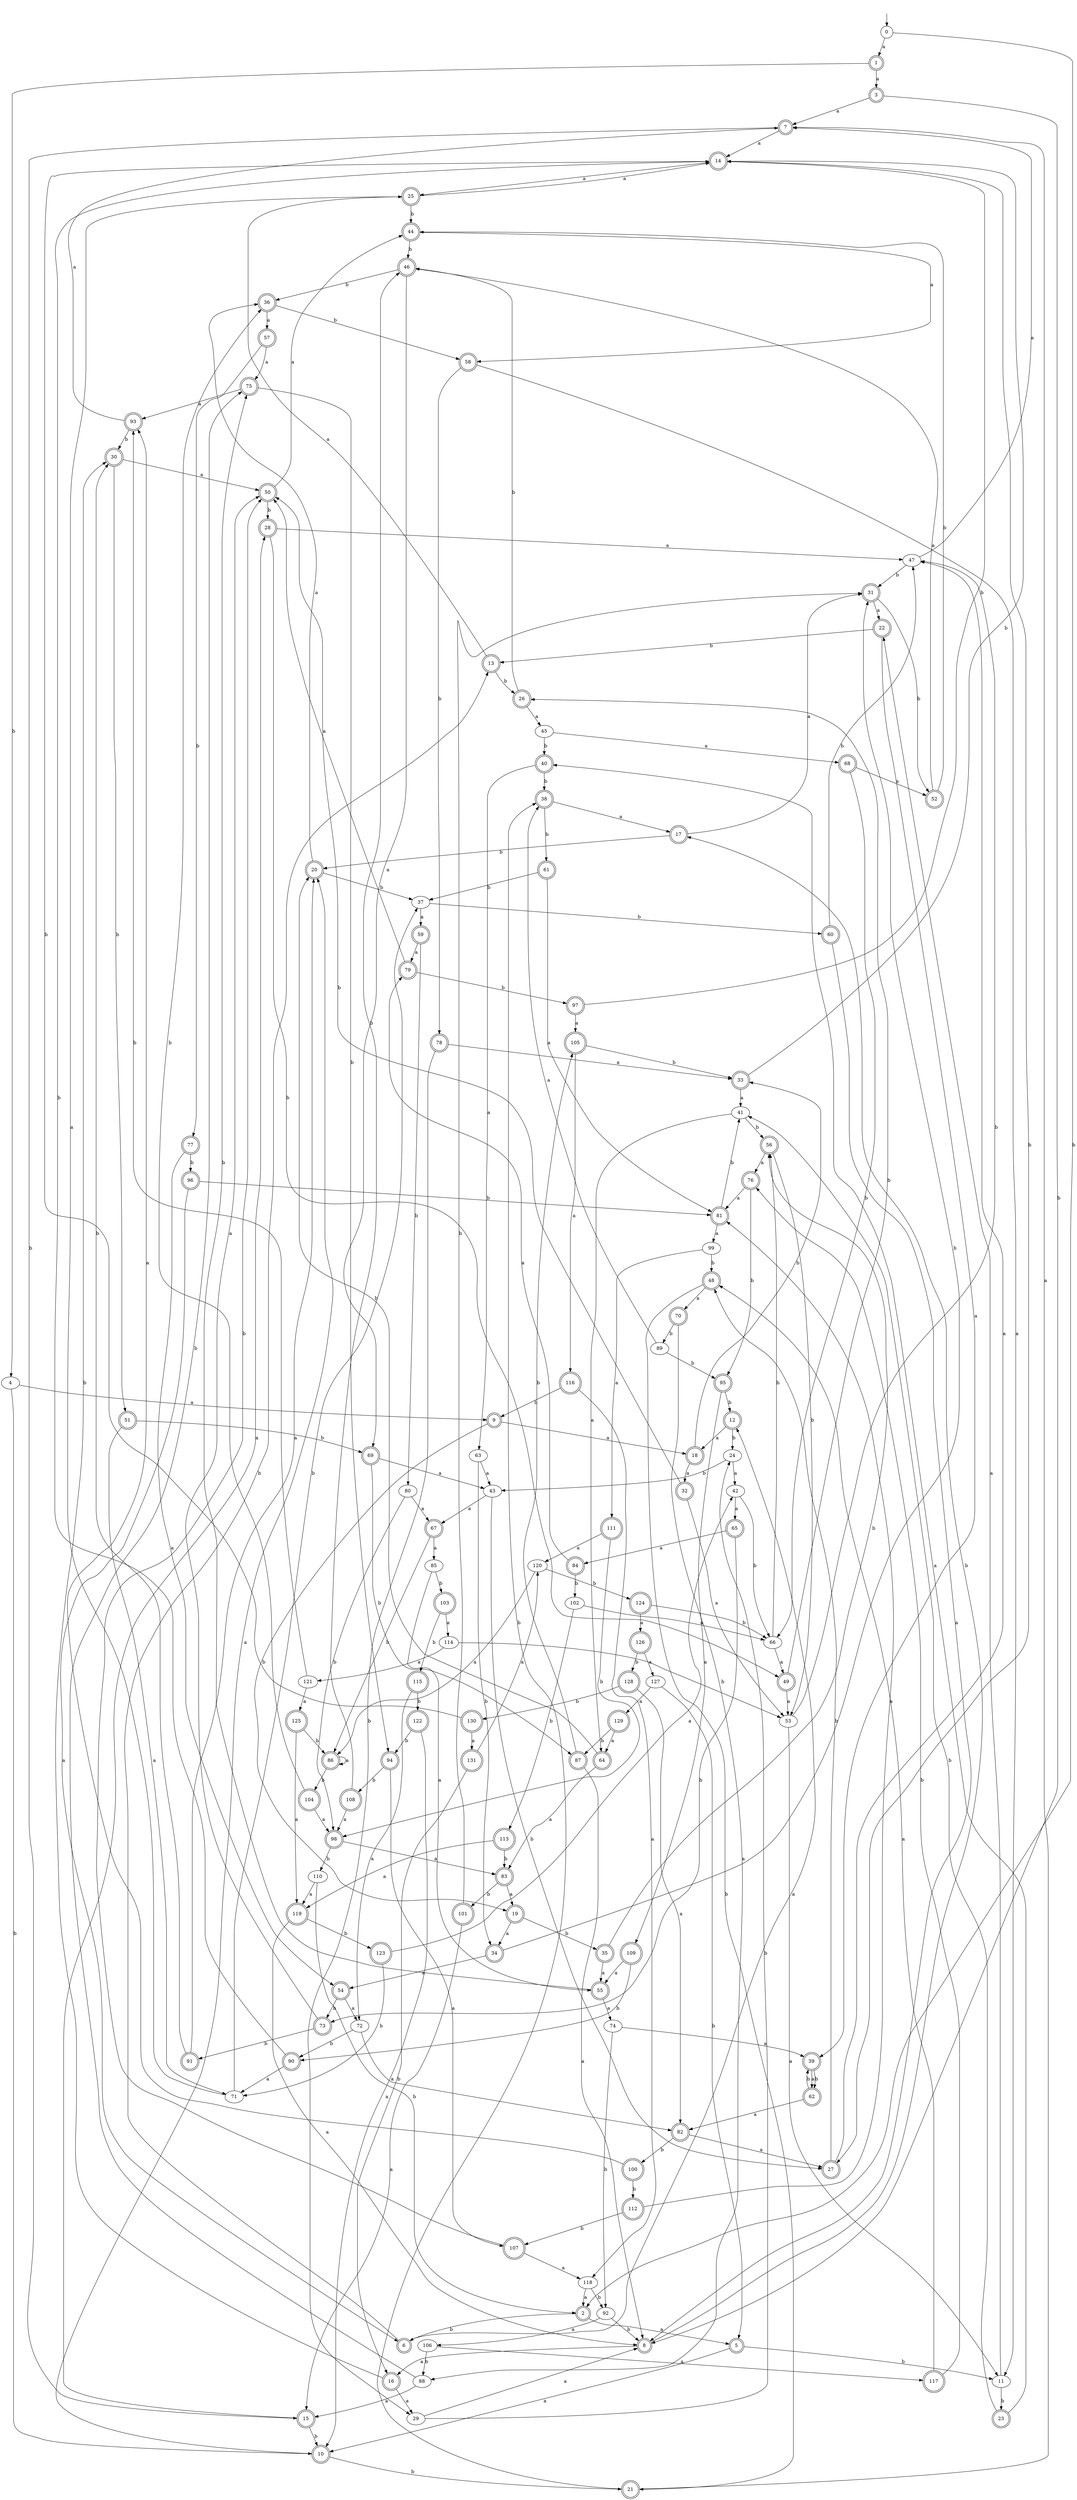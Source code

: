 digraph RandomDFA {
  __start0 [label="", shape=none];
  __start0 -> 0 [label=""];
  0 [shape=circle]
  0 -> 1 [label="a"]
  0 -> 2 [label="b"]
  1 [shape=doublecircle]
  1 -> 3 [label="a"]
  1 -> 4 [label="b"]
  2 [shape=doublecircle]
  2 -> 5 [label="a"]
  2 -> 6 [label="b"]
  3 [shape=doublecircle]
  3 -> 7 [label="a"]
  3 -> 8 [label="b"]
  4
  4 -> 9 [label="a"]
  4 -> 10 [label="b"]
  5 [shape=doublecircle]
  5 -> 10 [label="a"]
  5 -> 11 [label="b"]
  6 [shape=doublecircle]
  6 -> 12 [label="a"]
  6 -> 13 [label="b"]
  7 [shape=doublecircle]
  7 -> 14 [label="a"]
  7 -> 15 [label="b"]
  8 [shape=doublecircle]
  8 -> 16 [label="a"]
  8 -> 17 [label="b"]
  9 [shape=doublecircle]
  9 -> 18 [label="a"]
  9 -> 19 [label="b"]
  10 [shape=doublecircle]
  10 -> 20 [label="a"]
  10 -> 21 [label="b"]
  11
  11 -> 22 [label="a"]
  11 -> 23 [label="b"]
  12 [shape=doublecircle]
  12 -> 18 [label="a"]
  12 -> 24 [label="b"]
  13 [shape=doublecircle]
  13 -> 25 [label="a"]
  13 -> 26 [label="b"]
  14 [shape=doublecircle]
  14 -> 25 [label="a"]
  14 -> 27 [label="b"]
  15 [shape=doublecircle]
  15 -> 28 [label="a"]
  15 -> 10 [label="b"]
  16 [shape=doublecircle]
  16 -> 29 [label="a"]
  16 -> 30 [label="b"]
  17 [shape=doublecircle]
  17 -> 31 [label="a"]
  17 -> 20 [label="b"]
  18 [shape=doublecircle]
  18 -> 32 [label="a"]
  18 -> 33 [label="b"]
  19 [shape=doublecircle]
  19 -> 34 [label="a"]
  19 -> 35 [label="b"]
  20 [shape=doublecircle]
  20 -> 36 [label="a"]
  20 -> 37 [label="b"]
  21 [shape=doublecircle]
  21 -> 7 [label="a"]
  21 -> 38 [label="b"]
  22 [shape=doublecircle]
  22 -> 39 [label="a"]
  22 -> 13 [label="b"]
  23 [shape=doublecircle]
  23 -> 40 [label="a"]
  23 -> 41 [label="b"]
  24
  24 -> 42 [label="a"]
  24 -> 43 [label="b"]
  25 [shape=doublecircle]
  25 -> 14 [label="a"]
  25 -> 44 [label="b"]
  26 [shape=doublecircle]
  26 -> 45 [label="a"]
  26 -> 46 [label="b"]
  27 [shape=doublecircle]
  27 -> 47 [label="a"]
  27 -> 48 [label="b"]
  28 [shape=doublecircle]
  28 -> 47 [label="a"]
  28 -> 49 [label="b"]
  29
  29 -> 8 [label="a"]
  29 -> 24 [label="b"]
  30 [shape=doublecircle]
  30 -> 50 [label="a"]
  30 -> 51 [label="b"]
  31 [shape=doublecircle]
  31 -> 22 [label="a"]
  31 -> 52 [label="b"]
  32 [shape=doublecircle]
  32 -> 53 [label="a"]
  32 -> 50 [label="b"]
  33 [shape=doublecircle]
  33 -> 41 [label="a"]
  33 -> 14 [label="b"]
  34 [shape=doublecircle]
  34 -> 54 [label="a"]
  34 -> 31 [label="b"]
  35 [shape=doublecircle]
  35 -> 55 [label="a"]
  35 -> 56 [label="b"]
  36 [shape=doublecircle]
  36 -> 57 [label="a"]
  36 -> 58 [label="b"]
  37
  37 -> 59 [label="a"]
  37 -> 60 [label="b"]
  38 [shape=doublecircle]
  38 -> 17 [label="a"]
  38 -> 61 [label="b"]
  39 [shape=doublecircle]
  39 -> 62 [label="a"]
  39 -> 62 [label="b"]
  40 [shape=doublecircle]
  40 -> 63 [label="a"]
  40 -> 38 [label="b"]
  41
  41 -> 64 [label="a"]
  41 -> 56 [label="b"]
  42
  42 -> 65 [label="a"]
  42 -> 66 [label="b"]
  43
  43 -> 67 [label="a"]
  43 -> 27 [label="b"]
  44 [shape=doublecircle]
  44 -> 58 [label="a"]
  44 -> 46 [label="b"]
  45
  45 -> 68 [label="a"]
  45 -> 40 [label="b"]
  46 [shape=doublecircle]
  46 -> 69 [label="a"]
  46 -> 36 [label="b"]
  47
  47 -> 7 [label="a"]
  47 -> 31 [label="b"]
  48 [shape=doublecircle]
  48 -> 70 [label="a"]
  48 -> 21 [label="b"]
  49 [shape=doublecircle]
  49 -> 53 [label="a"]
  49 -> 26 [label="b"]
  50 [shape=doublecircle]
  50 -> 44 [label="a"]
  50 -> 28 [label="b"]
  51 [shape=doublecircle]
  51 -> 71 [label="a"]
  51 -> 69 [label="b"]
  52 [shape=doublecircle]
  52 -> 46 [label="a"]
  52 -> 44 [label="b"]
  53
  53 -> 11 [label="a"]
  53 -> 47 [label="b"]
  54 [shape=doublecircle]
  54 -> 72 [label="a"]
  54 -> 73 [label="b"]
  55 [shape=doublecircle]
  55 -> 74 [label="a"]
  55 -> 75 [label="b"]
  56 [shape=doublecircle]
  56 -> 76 [label="a"]
  56 -> 53 [label="b"]
  57 [shape=doublecircle]
  57 -> 75 [label="a"]
  57 -> 77 [label="b"]
  58 [shape=doublecircle]
  58 -> 11 [label="a"]
  58 -> 78 [label="b"]
  59 [shape=doublecircle]
  59 -> 79 [label="a"]
  59 -> 80 [label="b"]
  60 [shape=doublecircle]
  60 -> 8 [label="a"]
  60 -> 47 [label="b"]
  61 [shape=doublecircle]
  61 -> 81 [label="a"]
  61 -> 37 [label="b"]
  62 [shape=doublecircle]
  62 -> 82 [label="a"]
  62 -> 39 [label="b"]
  63
  63 -> 43 [label="a"]
  63 -> 34 [label="b"]
  64 [shape=doublecircle]
  64 -> 83 [label="a"]
  64 -> 20 [label="b"]
  65 [shape=doublecircle]
  65 -> 84 [label="a"]
  65 -> 73 [label="b"]
  66
  66 -> 49 [label="a"]
  66 -> 56 [label="b"]
  67 [shape=doublecircle]
  67 -> 85 [label="a"]
  67 -> 86 [label="b"]
  68 [shape=doublecircle]
  68 -> 52 [label="a"]
  68 -> 66 [label="b"]
  69 [shape=doublecircle]
  69 -> 43 [label="a"]
  69 -> 87 [label="b"]
  70 [shape=doublecircle]
  70 -> 88 [label="a"]
  70 -> 89 [label="b"]
  71
  71 -> 25 [label="a"]
  71 -> 37 [label="b"]
  72
  72 -> 82 [label="a"]
  72 -> 90 [label="b"]
  73 [shape=doublecircle]
  73 -> 50 [label="a"]
  73 -> 91 [label="b"]
  74
  74 -> 39 [label="a"]
  74 -> 92 [label="b"]
  75 [shape=doublecircle]
  75 -> 93 [label="a"]
  75 -> 94 [label="b"]
  76 [shape=doublecircle]
  76 -> 81 [label="a"]
  76 -> 95 [label="b"]
  77 [shape=doublecircle]
  77 -> 54 [label="a"]
  77 -> 96 [label="b"]
  78 [shape=doublecircle]
  78 -> 33 [label="a"]
  78 -> 29 [label="b"]
  79 [shape=doublecircle]
  79 -> 50 [label="a"]
  79 -> 97 [label="b"]
  80
  80 -> 67 [label="a"]
  80 -> 98 [label="b"]
  81 [shape=doublecircle]
  81 -> 99 [label="a"]
  81 -> 41 [label="b"]
  82 [shape=doublecircle]
  82 -> 27 [label="a"]
  82 -> 100 [label="b"]
  83 [shape=doublecircle]
  83 -> 19 [label="a"]
  83 -> 101 [label="b"]
  84 [shape=doublecircle]
  84 -> 79 [label="a"]
  84 -> 102 [label="b"]
  85
  85 -> 55 [label="a"]
  85 -> 103 [label="b"]
  86 [shape=doublecircle]
  86 -> 86 [label="a"]
  86 -> 104 [label="b"]
  87 [shape=doublecircle]
  87 -> 8 [label="a"]
  87 -> 105 [label="b"]
  88
  88 -> 15 [label="a"]
  88 -> 75 [label="b"]
  89
  89 -> 38 [label="a"]
  89 -> 95 [label="b"]
  90 [shape=doublecircle]
  90 -> 71 [label="a"]
  90 -> 14 [label="b"]
  91 [shape=doublecircle]
  91 -> 20 [label="a"]
  91 -> 30 [label="b"]
  92
  92 -> 106 [label="a"]
  92 -> 8 [label="b"]
  93 [shape=doublecircle]
  93 -> 7 [label="a"]
  93 -> 30 [label="b"]
  94 [shape=doublecircle]
  94 -> 107 [label="a"]
  94 -> 108 [label="b"]
  95 [shape=doublecircle]
  95 -> 109 [label="a"]
  95 -> 12 [label="b"]
  96 [shape=doublecircle]
  96 -> 6 [label="a"]
  96 -> 81 [label="b"]
  97 [shape=doublecircle]
  97 -> 105 [label="a"]
  97 -> 14 [label="b"]
  98 [shape=doublecircle]
  98 -> 83 [label="a"]
  98 -> 110 [label="b"]
  99
  99 -> 111 [label="a"]
  99 -> 48 [label="b"]
  100 [shape=doublecircle]
  100 -> 93 [label="a"]
  100 -> 112 [label="b"]
  101 [shape=doublecircle]
  101 -> 15 [label="a"]
  101 -> 31 [label="b"]
  102
  102 -> 66 [label="a"]
  102 -> 113 [label="b"]
  103 [shape=doublecircle]
  103 -> 114 [label="a"]
  103 -> 115 [label="b"]
  104 [shape=doublecircle]
  104 -> 98 [label="a"]
  104 -> 36 [label="b"]
  105 [shape=doublecircle]
  105 -> 116 [label="a"]
  105 -> 33 [label="b"]
  106
  106 -> 117 [label="a"]
  106 -> 88 [label="b"]
  107 [shape=doublecircle]
  107 -> 118 [label="a"]
  107 -> 50 [label="b"]
  108 [shape=doublecircle]
  108 -> 98 [label="a"]
  108 -> 46 [label="b"]
  109 [shape=doublecircle]
  109 -> 55 [label="a"]
  109 -> 90 [label="b"]
  110
  110 -> 119 [label="a"]
  110 -> 2 [label="b"]
  111 [shape=doublecircle]
  111 -> 120 [label="a"]
  111 -> 98 [label="b"]
  112 [shape=doublecircle]
  112 -> 81 [label="a"]
  112 -> 107 [label="b"]
  113 [shape=doublecircle]
  113 -> 119 [label="a"]
  113 -> 83 [label="b"]
  114
  114 -> 121 [label="a"]
  114 -> 53 [label="b"]
  115 [shape=doublecircle]
  115 -> 72 [label="a"]
  115 -> 122 [label="b"]
  116 [shape=doublecircle]
  116 -> 118 [label="a"]
  116 -> 9 [label="b"]
  117 [shape=doublecircle]
  117 -> 48 [label="a"]
  117 -> 76 [label="b"]
  118
  118 -> 2 [label="a"]
  118 -> 92 [label="b"]
  119 [shape=doublecircle]
  119 -> 8 [label="a"]
  119 -> 123 [label="b"]
  120
  120 -> 86 [label="a"]
  120 -> 124 [label="b"]
  121
  121 -> 125 [label="a"]
  121 -> 93 [label="b"]
  122 [shape=doublecircle]
  122 -> 10 [label="a"]
  122 -> 94 [label="b"]
  123 [shape=doublecircle]
  123 -> 42 [label="a"]
  123 -> 71 [label="b"]
  124 [shape=doublecircle]
  124 -> 126 [label="a"]
  124 -> 66 [label="b"]
  125 [shape=doublecircle]
  125 -> 119 [label="a"]
  125 -> 86 [label="b"]
  126 [shape=doublecircle]
  126 -> 127 [label="a"]
  126 -> 128 [label="b"]
  127
  127 -> 129 [label="a"]
  127 -> 5 [label="b"]
  128 [shape=doublecircle]
  128 -> 82 [label="a"]
  128 -> 130 [label="b"]
  129 [shape=doublecircle]
  129 -> 64 [label="a"]
  129 -> 87 [label="b"]
  130 [shape=doublecircle]
  130 -> 131 [label="a"]
  130 -> 14 [label="b"]
  131 [shape=doublecircle]
  131 -> 120 [label="a"]
  131 -> 16 [label="b"]
}
